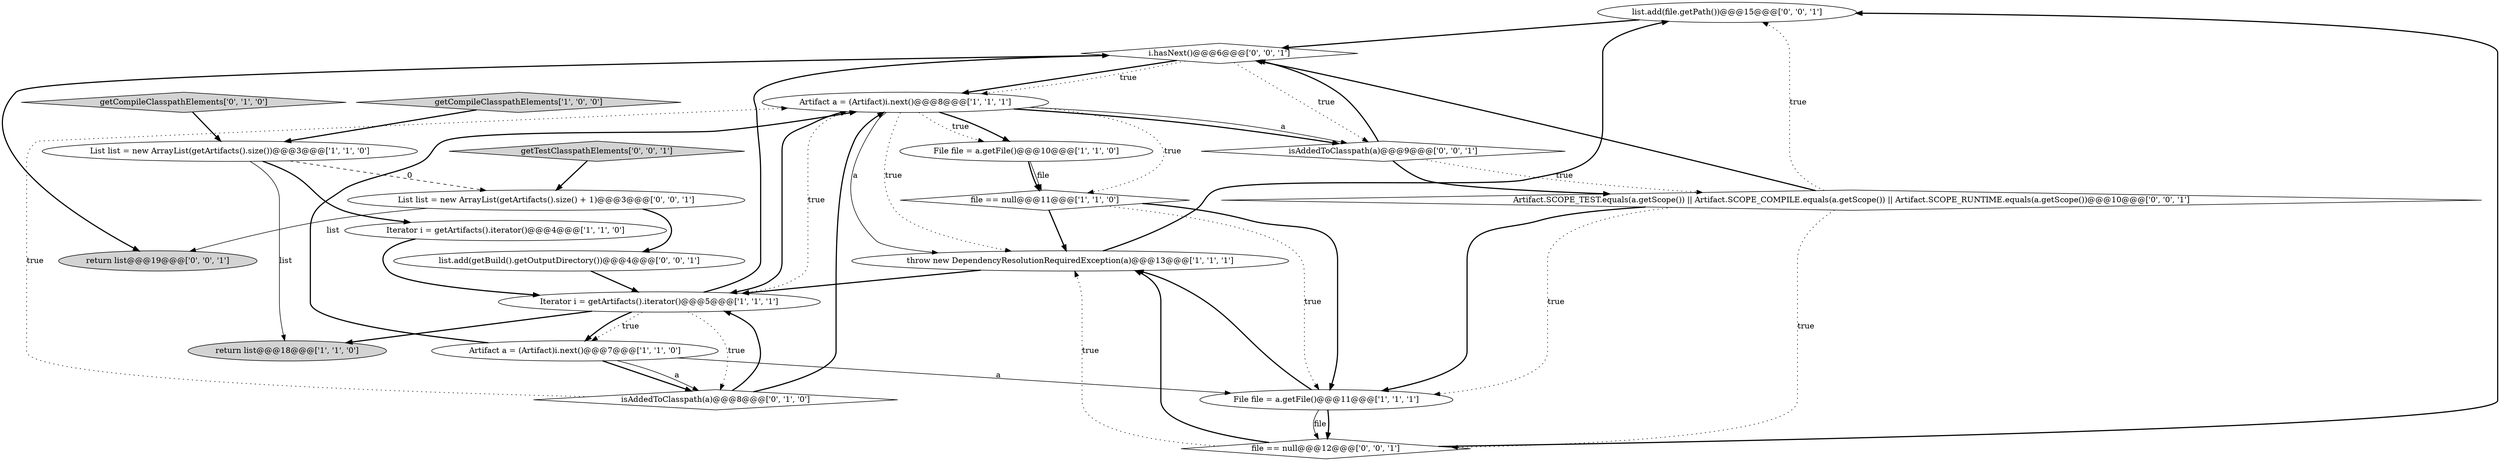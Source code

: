 digraph {
13 [style = filled, label = "list.add(file.getPath())@@@15@@@['0', '0', '1']", fillcolor = white, shape = ellipse image = "AAA0AAABBB3BBB"];
19 [style = filled, label = "return list@@@19@@@['0', '0', '1']", fillcolor = lightgray, shape = ellipse image = "AAA0AAABBB3BBB"];
7 [style = filled, label = "getCompileClasspathElements['1', '0', '0']", fillcolor = lightgray, shape = diamond image = "AAA0AAABBB1BBB"];
5 [style = filled, label = "Artifact a = (Artifact)i.next()@@@8@@@['1', '1', '1']", fillcolor = white, shape = ellipse image = "AAA0AAABBB1BBB"];
4 [style = filled, label = "throw new DependencyResolutionRequiredException(a)@@@13@@@['1', '1', '1']", fillcolor = white, shape = ellipse image = "AAA0AAABBB1BBB"];
12 [style = filled, label = "isAddedToClasspath(a)@@@8@@@['0', '1', '0']", fillcolor = white, shape = diamond image = "AAA1AAABBB2BBB"];
17 [style = filled, label = "Artifact.SCOPE_TEST.equals(a.getScope()) || Artifact.SCOPE_COMPILE.equals(a.getScope()) || Artifact.SCOPE_RUNTIME.equals(a.getScope())@@@10@@@['0', '0', '1']", fillcolor = white, shape = diamond image = "AAA0AAABBB3BBB"];
3 [style = filled, label = "File file = a.getFile()@@@10@@@['1', '1', '0']", fillcolor = white, shape = ellipse image = "AAA0AAABBB1BBB"];
14 [style = filled, label = "list.add(getBuild().getOutputDirectory())@@@4@@@['0', '0', '1']", fillcolor = white, shape = ellipse image = "AAA0AAABBB3BBB"];
15 [style = filled, label = "getTestClasspathElements['0', '0', '1']", fillcolor = lightgray, shape = diamond image = "AAA0AAABBB3BBB"];
8 [style = filled, label = "List list = new ArrayList(getArtifacts().size())@@@3@@@['1', '1', '0']", fillcolor = white, shape = ellipse image = "AAA0AAABBB1BBB"];
10 [style = filled, label = "Iterator i = getArtifacts().iterator()@@@4@@@['1', '1', '0']", fillcolor = white, shape = ellipse image = "AAA0AAABBB1BBB"];
21 [style = filled, label = "isAddedToClasspath(a)@@@9@@@['0', '0', '1']", fillcolor = white, shape = diamond image = "AAA0AAABBB3BBB"];
18 [style = filled, label = "file == null@@@12@@@['0', '0', '1']", fillcolor = white, shape = diamond image = "AAA0AAABBB3BBB"];
2 [style = filled, label = "Artifact a = (Artifact)i.next()@@@7@@@['1', '1', '0']", fillcolor = white, shape = ellipse image = "AAA0AAABBB1BBB"];
9 [style = filled, label = "return list@@@18@@@['1', '1', '0']", fillcolor = lightgray, shape = ellipse image = "AAA0AAABBB1BBB"];
1 [style = filled, label = "file == null@@@11@@@['1', '1', '0']", fillcolor = white, shape = diamond image = "AAA0AAABBB1BBB"];
0 [style = filled, label = "Iterator i = getArtifacts().iterator()@@@5@@@['1', '1', '1']", fillcolor = white, shape = ellipse image = "AAA0AAABBB1BBB"];
6 [style = filled, label = "File file = a.getFile()@@@11@@@['1', '1', '1']", fillcolor = white, shape = ellipse image = "AAA0AAABBB1BBB"];
16 [style = filled, label = "List list = new ArrayList(getArtifacts().size() + 1)@@@3@@@['0', '0', '1']", fillcolor = white, shape = ellipse image = "AAA0AAABBB3BBB"];
11 [style = filled, label = "getCompileClasspathElements['0', '1', '0']", fillcolor = lightgray, shape = diamond image = "AAA0AAABBB2BBB"];
20 [style = filled, label = "i.hasNext()@@@6@@@['0', '0', '1']", fillcolor = white, shape = diamond image = "AAA0AAABBB3BBB"];
5->4 [style = solid, label="a"];
0->2 [style = dotted, label="true"];
17->18 [style = dotted, label="true"];
12->0 [style = bold, label=""];
8->16 [style = dashed, label="0"];
6->18 [style = bold, label=""];
8->9 [style = solid, label="list"];
7->8 [style = bold, label=""];
6->4 [style = bold, label=""];
20->21 [style = dotted, label="true"];
2->5 [style = bold, label=""];
5->3 [style = dotted, label="true"];
20->5 [style = bold, label=""];
21->17 [style = bold, label=""];
0->9 [style = bold, label=""];
18->13 [style = bold, label=""];
17->13 [style = dotted, label="true"];
5->4 [style = dotted, label="true"];
0->12 [style = dotted, label="true"];
21->17 [style = dotted, label="true"];
14->0 [style = bold, label=""];
17->20 [style = bold, label=""];
1->6 [style = dotted, label="true"];
1->6 [style = bold, label=""];
2->6 [style = solid, label="a"];
3->1 [style = bold, label=""];
6->18 [style = solid, label="file"];
20->19 [style = bold, label=""];
0->5 [style = dotted, label="true"];
12->5 [style = dotted, label="true"];
0->20 [style = bold, label=""];
12->5 [style = bold, label=""];
5->0 [style = bold, label=""];
3->1 [style = solid, label="file"];
21->20 [style = bold, label=""];
18->4 [style = dotted, label="true"];
5->21 [style = bold, label=""];
17->6 [style = bold, label=""];
11->8 [style = bold, label=""];
16->14 [style = bold, label=""];
5->21 [style = solid, label="a"];
15->16 [style = bold, label=""];
16->19 [style = solid, label="list"];
1->4 [style = bold, label=""];
20->5 [style = dotted, label="true"];
17->6 [style = dotted, label="true"];
4->13 [style = bold, label=""];
5->1 [style = dotted, label="true"];
5->3 [style = bold, label=""];
0->2 [style = bold, label=""];
13->20 [style = bold, label=""];
4->0 [style = bold, label=""];
8->10 [style = bold, label=""];
10->0 [style = bold, label=""];
2->12 [style = bold, label=""];
18->4 [style = bold, label=""];
2->12 [style = solid, label="a"];
}

